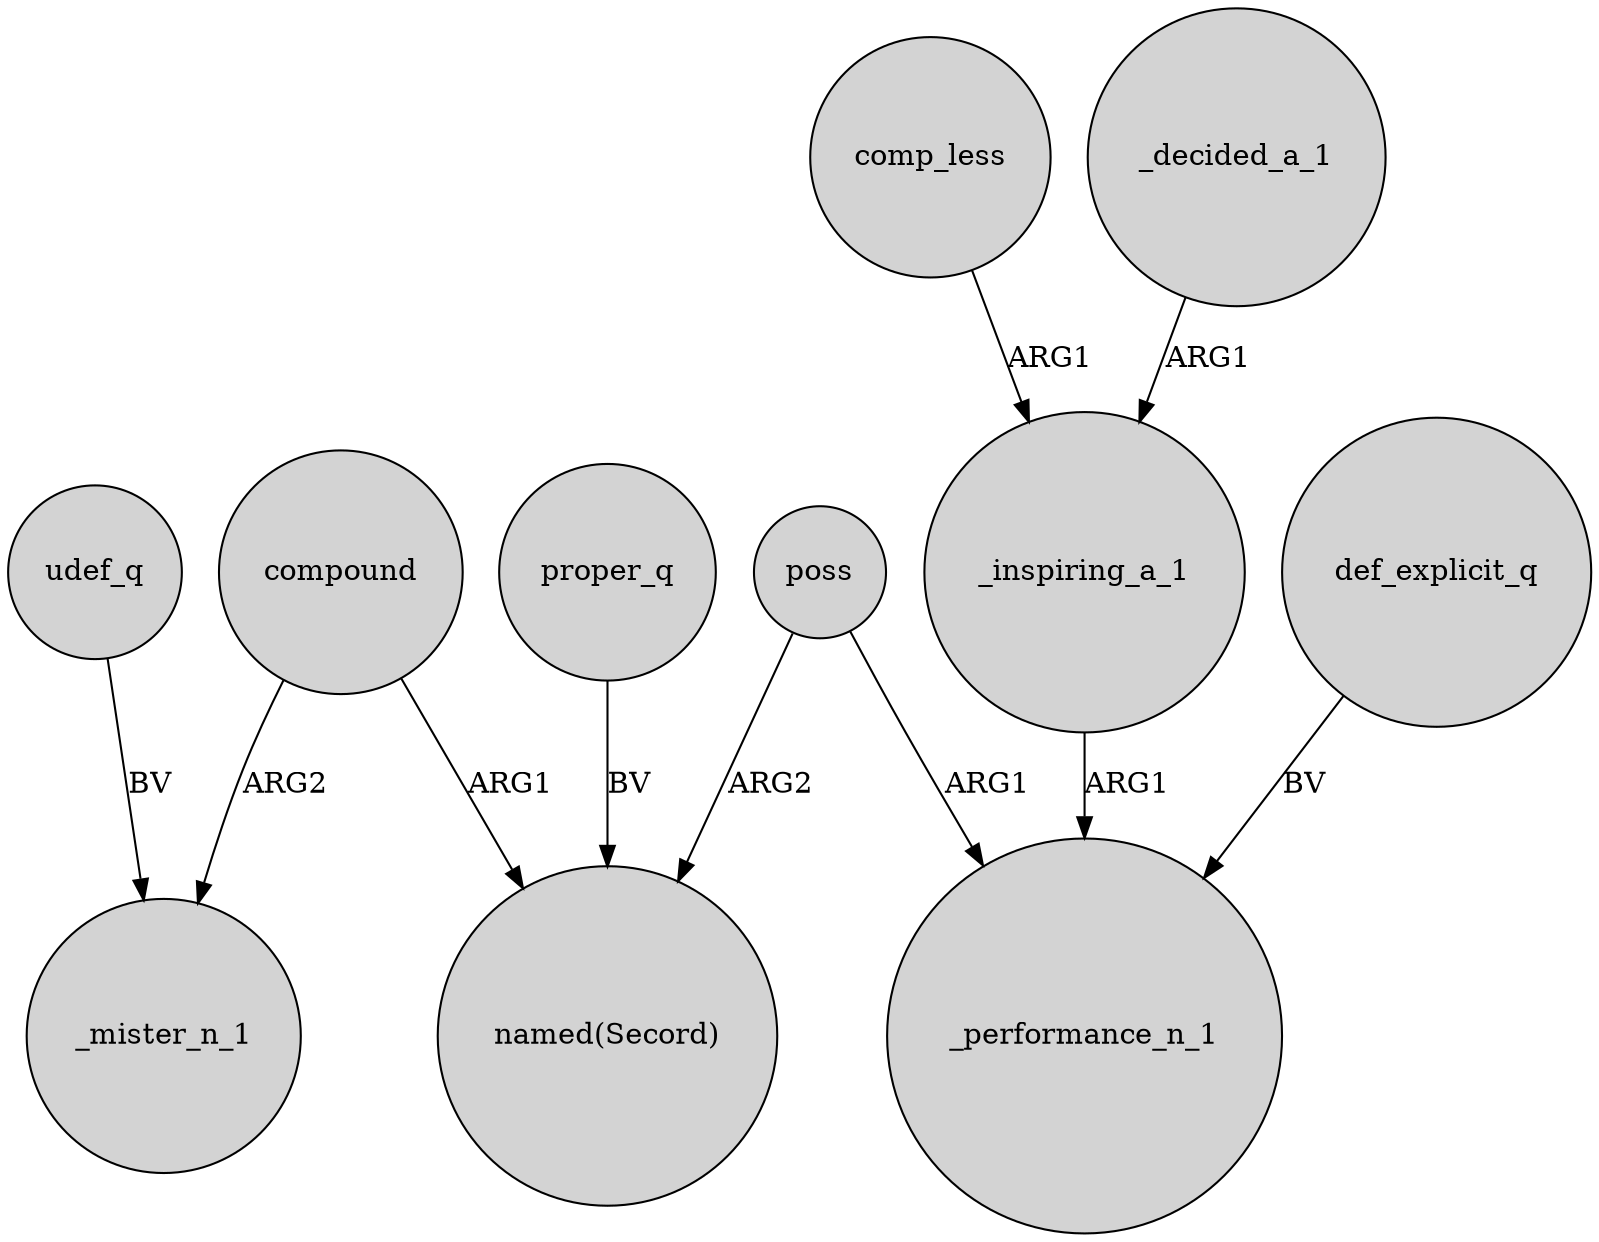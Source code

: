 digraph {
	node [shape=circle style=filled]
	udef_q -> _mister_n_1 [label=BV]
	comp_less -> _inspiring_a_1 [label=ARG1]
	compound -> "named(Secord)" [label=ARG1]
	proper_q -> "named(Secord)" [label=BV]
	def_explicit_q -> _performance_n_1 [label=BV]
	poss -> _performance_n_1 [label=ARG1]
	_decided_a_1 -> _inspiring_a_1 [label=ARG1]
	_inspiring_a_1 -> _performance_n_1 [label=ARG1]
	compound -> _mister_n_1 [label=ARG2]
	poss -> "named(Secord)" [label=ARG2]
}
